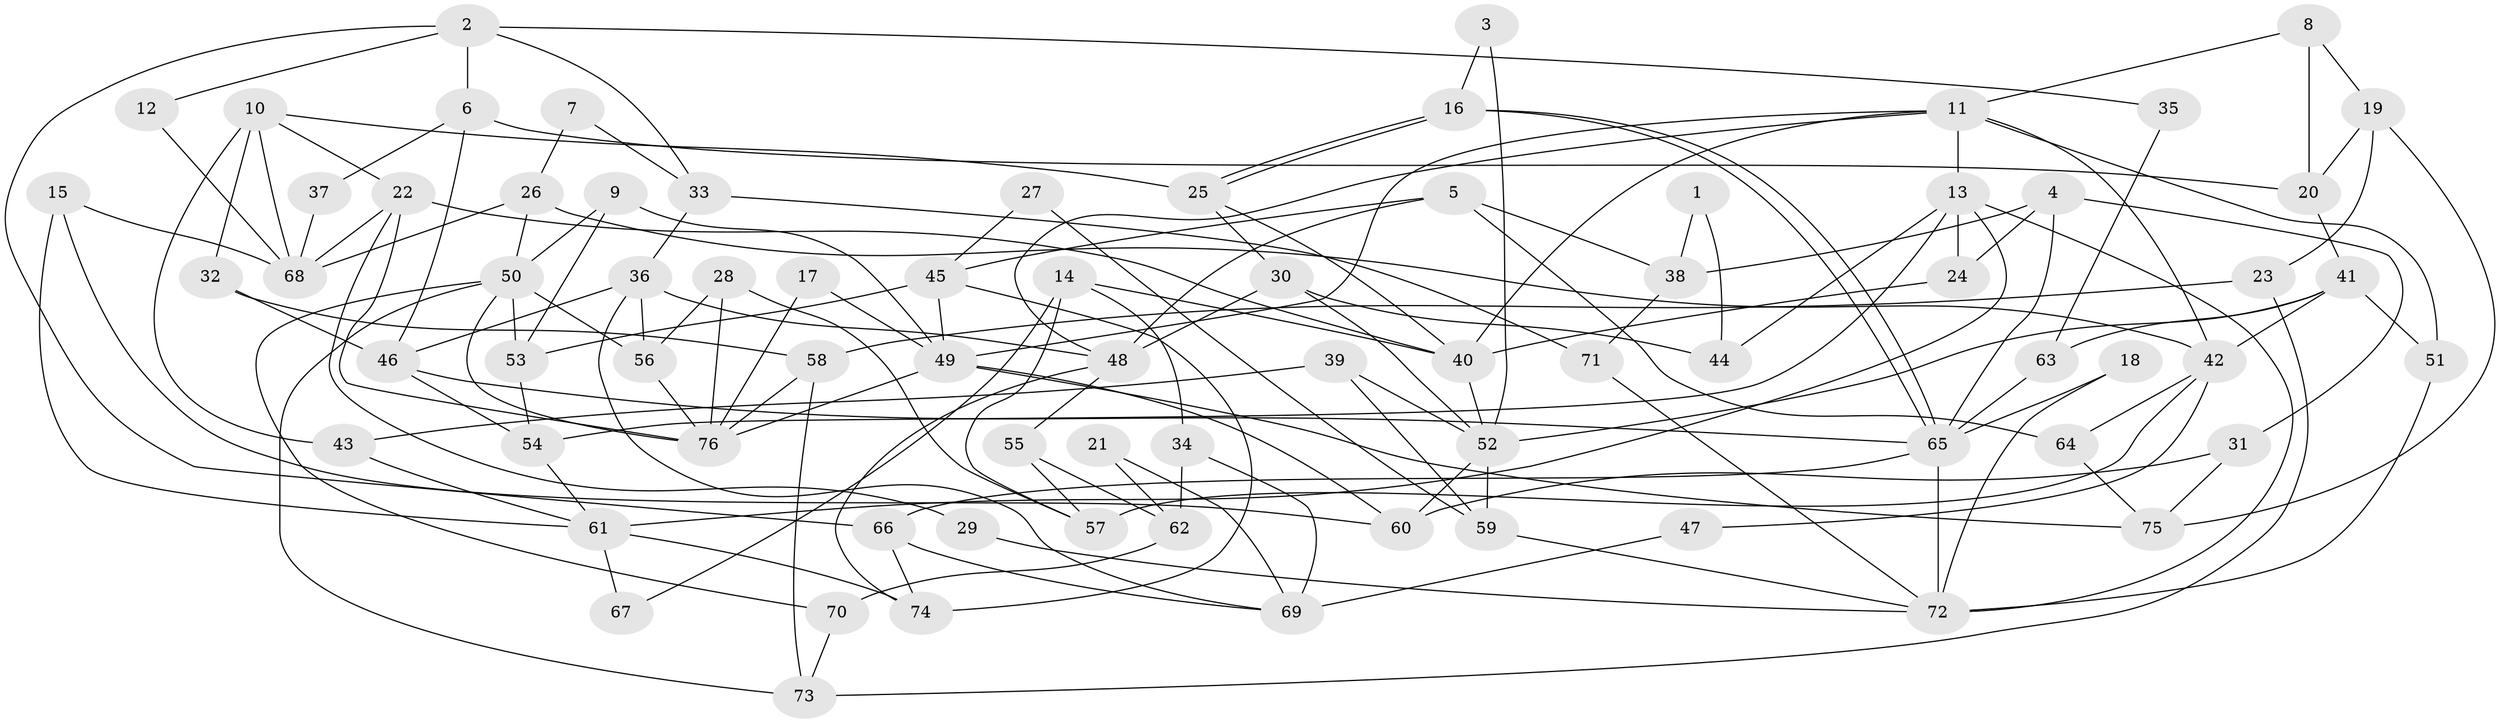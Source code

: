 // coarse degree distribution, {2: 0.16981132075471697, 5: 0.11320754716981132, 3: 0.1509433962264151, 4: 0.2830188679245283, 7: 0.09433962264150944, 8: 0.07547169811320754, 1: 0.018867924528301886, 10: 0.018867924528301886, 6: 0.03773584905660377, 11: 0.018867924528301886, 9: 0.018867924528301886}
// Generated by graph-tools (version 1.1) at 2025/23/03/03/25 07:23:56]
// undirected, 76 vertices, 152 edges
graph export_dot {
graph [start="1"]
  node [color=gray90,style=filled];
  1;
  2;
  3;
  4;
  5;
  6;
  7;
  8;
  9;
  10;
  11;
  12;
  13;
  14;
  15;
  16;
  17;
  18;
  19;
  20;
  21;
  22;
  23;
  24;
  25;
  26;
  27;
  28;
  29;
  30;
  31;
  32;
  33;
  34;
  35;
  36;
  37;
  38;
  39;
  40;
  41;
  42;
  43;
  44;
  45;
  46;
  47;
  48;
  49;
  50;
  51;
  52;
  53;
  54;
  55;
  56;
  57;
  58;
  59;
  60;
  61;
  62;
  63;
  64;
  65;
  66;
  67;
  68;
  69;
  70;
  71;
  72;
  73;
  74;
  75;
  76;
  1 -- 38;
  1 -- 44;
  2 -- 33;
  2 -- 66;
  2 -- 6;
  2 -- 12;
  2 -- 35;
  3 -- 16;
  3 -- 52;
  4 -- 24;
  4 -- 65;
  4 -- 31;
  4 -- 38;
  5 -- 48;
  5 -- 45;
  5 -- 38;
  5 -- 64;
  6 -- 46;
  6 -- 20;
  6 -- 37;
  7 -- 33;
  7 -- 26;
  8 -- 20;
  8 -- 11;
  8 -- 19;
  9 -- 50;
  9 -- 53;
  9 -- 49;
  10 -- 25;
  10 -- 22;
  10 -- 32;
  10 -- 43;
  10 -- 68;
  11 -- 49;
  11 -- 40;
  11 -- 13;
  11 -- 42;
  11 -- 48;
  11 -- 51;
  12 -- 68;
  13 -- 72;
  13 -- 24;
  13 -- 44;
  13 -- 54;
  13 -- 61;
  14 -- 57;
  14 -- 40;
  14 -- 34;
  14 -- 67;
  15 -- 60;
  15 -- 61;
  15 -- 68;
  16 -- 65;
  16 -- 65;
  16 -- 25;
  16 -- 25;
  17 -- 76;
  17 -- 49;
  18 -- 65;
  18 -- 72;
  19 -- 75;
  19 -- 20;
  19 -- 23;
  20 -- 41;
  21 -- 69;
  21 -- 62;
  22 -- 76;
  22 -- 68;
  22 -- 29;
  22 -- 40;
  23 -- 73;
  23 -- 58;
  24 -- 40;
  25 -- 30;
  25 -- 40;
  26 -- 68;
  26 -- 42;
  26 -- 50;
  27 -- 45;
  27 -- 59;
  28 -- 76;
  28 -- 56;
  28 -- 57;
  29 -- 72;
  30 -- 48;
  30 -- 52;
  30 -- 44;
  31 -- 75;
  31 -- 60;
  32 -- 46;
  32 -- 58;
  33 -- 36;
  33 -- 71;
  34 -- 62;
  34 -- 69;
  35 -- 63;
  36 -- 48;
  36 -- 56;
  36 -- 46;
  36 -- 69;
  37 -- 68;
  38 -- 71;
  39 -- 43;
  39 -- 52;
  39 -- 59;
  40 -- 52;
  41 -- 51;
  41 -- 42;
  41 -- 52;
  41 -- 63;
  42 -- 47;
  42 -- 57;
  42 -- 64;
  43 -- 61;
  45 -- 49;
  45 -- 53;
  45 -- 74;
  46 -- 54;
  46 -- 65;
  47 -- 69;
  48 -- 74;
  48 -- 55;
  49 -- 60;
  49 -- 75;
  49 -- 76;
  50 -- 76;
  50 -- 53;
  50 -- 56;
  50 -- 70;
  50 -- 73;
  51 -- 72;
  52 -- 59;
  52 -- 60;
  53 -- 54;
  54 -- 61;
  55 -- 57;
  55 -- 62;
  56 -- 76;
  58 -- 73;
  58 -- 76;
  59 -- 72;
  61 -- 74;
  61 -- 67;
  62 -- 70;
  63 -- 65;
  64 -- 75;
  65 -- 66;
  65 -- 72;
  66 -- 69;
  66 -- 74;
  70 -- 73;
  71 -- 72;
}
